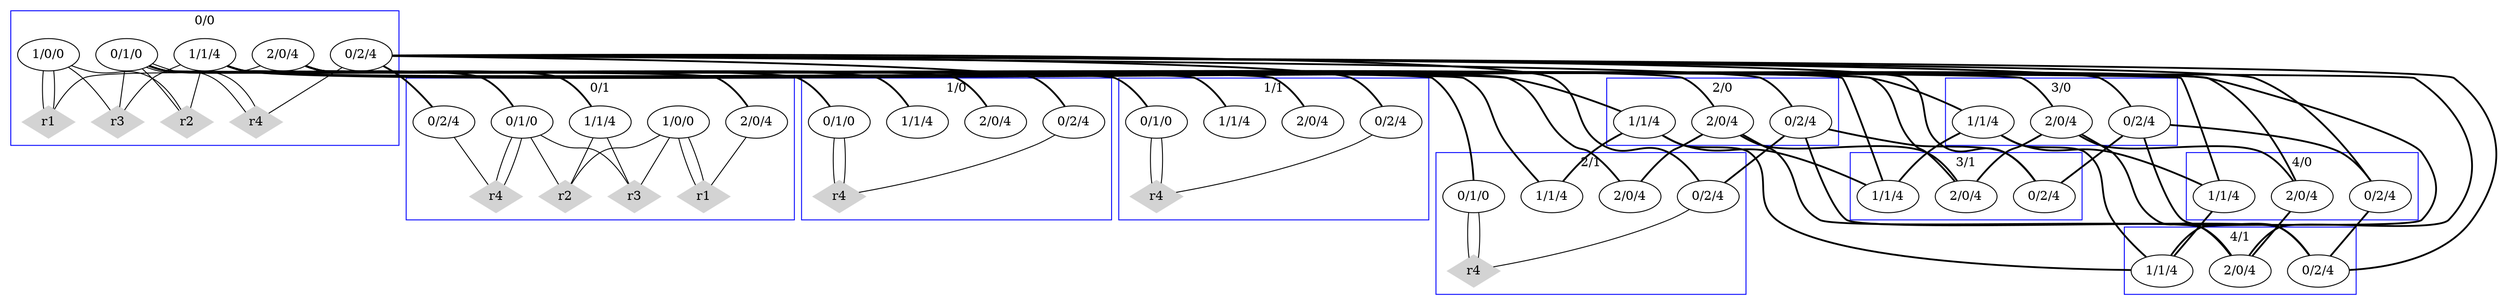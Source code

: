 graph G {
	subgraph "cluster0/0" {
		color=blue
		"1/0/0-0/0" [label="1/0/0"]
		"0/1/0-0/0" [label="0/1/0"]
		"2/0/4-0/0" [label="2/0/4"]
		"1/1/4-0/0" [label="1/1/4"]
		"0/2/4-0/0" [label="0/2/4"]
		label="0/0"
		node [color=lightgrey shape=diamond style=filled]
		"r1-0/0" [label=r1]
		"r2-0/0" [label=r2]
		"r3-0/0" [label=r3]
		"r4-0/0" [label=r4]
	}
	subgraph "cluster0/1" {
		color=blue
		"1/0/0-0/1" [label="1/0/0"]
		"0/1/0-0/1" [label="0/1/0"]
		"2/0/4-0/1" [label="2/0/4"]
		"1/1/4-0/1" [label="1/1/4"]
		"0/2/4-0/1" [label="0/2/4"]
		label="0/1"
		node [color=lightgrey shape=diamond style=filled]
		"r1-0/1" [label=r1]
		"r2-0/1" [label=r2]
		"r3-0/1" [label=r3]
		"r4-0/1" [label=r4]
	}
	subgraph "cluster1/0" {
		color=blue
		"0/1/0-1/0" [label="0/1/0"]
		"2/0/4-1/0" [label="2/0/4"]
		"1/1/4-1/0" [label="1/1/4"]
		"0/2/4-1/0" [label="0/2/4"]
		label="1/0"
		node [color=lightgrey shape=diamond style=filled]
		"r4-1/0" [label=r4]
	}
	subgraph "cluster1/1" {
		color=blue
		"0/1/0-1/1" [label="0/1/0"]
		"2/0/4-1/1" [label="2/0/4"]
		"1/1/4-1/1" [label="1/1/4"]
		"0/2/4-1/1" [label="0/2/4"]
		label="1/1"
		node [color=lightgrey shape=diamond style=filled]
		"r4-1/1" [label=r4]
	}
	subgraph "cluster2/0" {
		color=blue
		"2/0/4-2/0" [label="2/0/4"]
		"1/1/4-2/0" [label="1/1/4"]
		"0/2/4-2/0" [label="0/2/4"]
		label="2/0"
		node [color=lightgrey shape=diamond style=filled]
	}
	subgraph "cluster2/1" {
		color=blue
		"0/1/0-2/1" [label="0/1/0"]
		"2/0/4-2/1" [label="2/0/4"]
		"1/1/4-2/1" [label="1/1/4"]
		"0/2/4-2/1" [label="0/2/4"]
		label="2/1"
		node [color=lightgrey shape=diamond style=filled]
		"r4-2/1" [label=r4]
	}
	subgraph "cluster3/0" {
		color=blue
		"2/0/4-3/0" [label="2/0/4"]
		"1/1/4-3/0" [label="1/1/4"]
		"0/2/4-3/0" [label="0/2/4"]
		label="3/0"
		node [color=lightgrey shape=diamond style=filled]
	}
	subgraph "cluster3/1" {
		color=blue
		"2/0/4-3/1" [label="2/0/4"]
		"1/1/4-3/1" [label="1/1/4"]
		"0/2/4-3/1" [label="0/2/4"]
		label="3/1"
		node [color=lightgrey shape=diamond style=filled]
	}
	subgraph "cluster4/0" {
		color=blue
		"2/0/4-4/0" [label="2/0/4"]
		"1/1/4-4/0" [label="1/1/4"]
		"0/2/4-4/0" [label="0/2/4"]
		label="4/0"
		node [color=lightgrey shape=diamond style=filled]
	}
	subgraph "cluster4/1" {
		color=blue
		"2/0/4-4/1" [label="2/0/4"]
		"1/1/4-4/1" [label="1/1/4"]
		"0/2/4-4/1" [label="0/2/4"]
		label="4/1"
		node [color=lightgrey shape=diamond style=filled]
	}
	"1/0/0-0/0" -- "r1-0/0"
	"1/0/0-0/0" -- "r1-0/0"
	"2/0/4-0/0" -- "r1-0/0"
	"1/0/0-0/1" -- "r1-0/1"
	"1/0/0-0/1" -- "r1-0/1"
	"2/0/4-0/1" -- "r1-0/1"
	"1/0/0-0/0" -- "r2-0/0"
	"0/1/0-0/0" -- "r2-0/0"
	"1/1/4-0/0" -- "r2-0/0"
	"1/0/0-0/1" -- "r2-0/1"
	"0/1/0-0/1" -- "r2-0/1"
	"1/1/4-0/1" -- "r2-0/1"
	"0/1/0-0/0" -- "r3-0/0"
	"1/0/0-0/0" -- "r3-0/0"
	"1/1/4-0/0" -- "r3-0/0"
	"0/1/0-0/1" -- "r3-0/1"
	"1/0/0-0/1" -- "r3-0/1"
	"1/1/4-0/1" -- "r3-0/1"
	"0/1/0-0/0" -- "r4-0/0"
	"0/1/0-0/0" -- "r4-0/0"
	"0/2/4-0/0" -- "r4-0/0"
	"0/1/0-0/1" -- "r4-0/1"
	"0/1/0-0/1" -- "r4-0/1"
	"0/2/4-0/1" -- "r4-0/1"
	"0/1/0-1/0" -- "r4-1/0"
	"0/1/0-1/0" -- "r4-1/0"
	"0/2/4-1/0" -- "r4-1/0"
	"0/1/0-1/1" -- "r4-1/1"
	"0/1/0-1/1" -- "r4-1/1"
	"0/2/4-1/1" -- "r4-1/1"
	"0/1/0-2/1" -- "r4-2/1"
	"0/1/0-2/1" -- "r4-2/1"
	"0/2/4-2/1" -- "r4-2/1"
	"0/1/0-0/0" -- "0/1/0-0/1" [style=bold]
	"2/0/4-0/0" -- "2/0/4-0/1" [style=bold]
	"1/1/4-0/0" -- "1/1/4-0/1" [style=bold]
	"0/2/4-0/0" -- "0/2/4-0/1" [style=bold]
	"0/1/0-0/0" -- "0/1/0-1/0" [style=bold]
	"2/0/4-0/0" -- "2/0/4-1/0" [style=bold]
	"1/1/4-0/0" -- "1/1/4-1/0" [style=bold]
	"0/2/4-0/0" -- "0/2/4-1/0" [style=bold]
	"0/1/0-0/0" -- "0/1/0-1/1" [style=bold]
	"2/0/4-0/0" -- "2/0/4-1/1" [style=bold]
	"1/1/4-0/0" -- "1/1/4-1/1" [style=bold]
	"0/2/4-0/0" -- "0/2/4-1/1" [style=bold]
	"2/0/4-0/0" -- "2/0/4-2/0" [style=bold]
	"1/1/4-0/0" -- "1/1/4-2/0" [style=bold]
	"0/2/4-0/0" -- "0/2/4-2/0" [style=bold]
	"0/1/0-0/0" -- "0/1/0-2/1" [style=bold]
	"2/0/4-0/0" -- "2/0/4-2/1" [style=bold]
	"1/1/4-0/0" -- "1/1/4-2/1" [style=bold]
	"0/2/4-0/0" -- "0/2/4-2/1" [style=bold]
	"2/0/4-2/0" -- "2/0/4-2/1" [style=bold]
	"1/1/4-2/0" -- "1/1/4-2/1" [style=bold]
	"0/2/4-2/0" -- "0/2/4-2/1" [style=bold]
	"2/0/4-0/0" -- "2/0/4-3/0" [style=bold]
	"1/1/4-0/0" -- "1/1/4-3/0" [style=bold]
	"0/2/4-0/0" -- "0/2/4-3/0" [style=bold]
	"2/0/4-0/0" -- "2/0/4-3/1" [style=bold]
	"1/1/4-0/0" -- "1/1/4-3/1" [style=bold]
	"0/2/4-0/0" -- "0/2/4-3/1" [style=bold]
	"2/0/4-2/0" -- "2/0/4-3/1" [style=bold]
	"1/1/4-2/0" -- "1/1/4-3/1" [style=bold]
	"0/2/4-2/0" -- "0/2/4-3/1" [style=bold]
	"2/0/4-3/0" -- "2/0/4-3/1" [style=bold]
	"1/1/4-3/0" -- "1/1/4-3/1" [style=bold]
	"0/2/4-3/0" -- "0/2/4-3/1" [style=bold]
	"2/0/4-0/0" -- "2/0/4-4/0" [style=bold]
	"1/1/4-0/0" -- "1/1/4-4/0" [style=bold]
	"0/2/4-0/0" -- "0/2/4-4/0" [style=bold]
	"2/0/4-3/0" -- "2/0/4-4/0" [style=bold]
	"1/1/4-3/0" -- "1/1/4-4/0" [style=bold]
	"0/2/4-3/0" -- "0/2/4-4/0" [style=bold]
	"2/0/4-0/0" -- "2/0/4-4/1" [style=bold]
	"1/1/4-0/0" -- "1/1/4-4/1" [style=bold]
	"0/2/4-0/0" -- "0/2/4-4/1" [style=bold]
	"2/0/4-2/0" -- "2/0/4-4/1" [style=bold]
	"1/1/4-2/0" -- "1/1/4-4/1" [style=bold]
	"0/2/4-2/0" -- "0/2/4-4/1" [style=bold]
	"2/0/4-3/0" -- "2/0/4-4/1" [style=bold]
	"1/1/4-3/0" -- "1/1/4-4/1" [style=bold]
	"0/2/4-3/0" -- "0/2/4-4/1" [style=bold]
	"2/0/4-4/0" -- "2/0/4-4/1" [style=bold]
	"1/1/4-4/0" -- "1/1/4-4/1" [style=bold]
	"0/2/4-4/0" -- "0/2/4-4/1" [style=bold]
}
